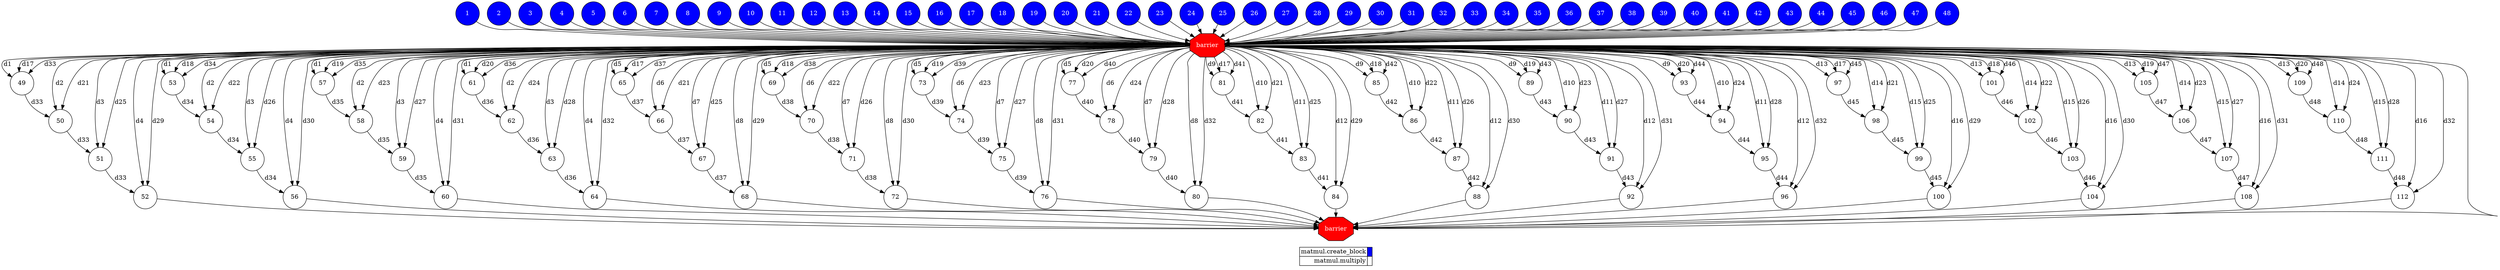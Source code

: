 digraph {
  rankdir=TB;
  labeljust="l";
  subgraph dependence_graph {
    ranksep=0.20;
    node[height=0.75];

1[shape=circle, style=filled fillcolor="#0000ff" fontcolor="#ffffff"];
2[shape=circle, style=filled fillcolor="#0000ff" fontcolor="#ffffff"];
3[shape=circle, style=filled fillcolor="#0000ff" fontcolor="#ffffff"];
4[shape=circle, style=filled fillcolor="#0000ff" fontcolor="#ffffff"];
5[shape=circle, style=filled fillcolor="#0000ff" fontcolor="#ffffff"];
6[shape=circle, style=filled fillcolor="#0000ff" fontcolor="#ffffff"];
7[shape=circle, style=filled fillcolor="#0000ff" fontcolor="#ffffff"];
8[shape=circle, style=filled fillcolor="#0000ff" fontcolor="#ffffff"];
9[shape=circle, style=filled fillcolor="#0000ff" fontcolor="#ffffff"];
10[shape=circle, style=filled fillcolor="#0000ff" fontcolor="#ffffff"];
11[shape=circle, style=filled fillcolor="#0000ff" fontcolor="#ffffff"];
12[shape=circle, style=filled fillcolor="#0000ff" fontcolor="#ffffff"];
13[shape=circle, style=filled fillcolor="#0000ff" fontcolor="#ffffff"];
14[shape=circle, style=filled fillcolor="#0000ff" fontcolor="#ffffff"];
15[shape=circle, style=filled fillcolor="#0000ff" fontcolor="#ffffff"];
16[shape=circle, style=filled fillcolor="#0000ff" fontcolor="#ffffff"];
17[shape=circle, style=filled fillcolor="#0000ff" fontcolor="#ffffff"];
18[shape=circle, style=filled fillcolor="#0000ff" fontcolor="#ffffff"];
19[shape=circle, style=filled fillcolor="#0000ff" fontcolor="#ffffff"];
20[shape=circle, style=filled fillcolor="#0000ff" fontcolor="#ffffff"];
21[shape=circle, style=filled fillcolor="#0000ff" fontcolor="#ffffff"];
22[shape=circle, style=filled fillcolor="#0000ff" fontcolor="#ffffff"];
23[shape=circle, style=filled fillcolor="#0000ff" fontcolor="#ffffff"];
24[shape=circle, style=filled fillcolor="#0000ff" fontcolor="#ffffff"];
25[shape=circle, style=filled fillcolor="#0000ff" fontcolor="#ffffff"];
26[shape=circle, style=filled fillcolor="#0000ff" fontcolor="#ffffff"];
27[shape=circle, style=filled fillcolor="#0000ff" fontcolor="#ffffff"];
28[shape=circle, style=filled fillcolor="#0000ff" fontcolor="#ffffff"];
29[shape=circle, style=filled fillcolor="#0000ff" fontcolor="#ffffff"];
30[shape=circle, style=filled fillcolor="#0000ff" fontcolor="#ffffff"];
31[shape=circle, style=filled fillcolor="#0000ff" fontcolor="#ffffff"];
32[shape=circle, style=filled fillcolor="#0000ff" fontcolor="#ffffff"];
33[shape=circle, style=filled fillcolor="#0000ff" fontcolor="#ffffff"];
34[shape=circle, style=filled fillcolor="#0000ff" fontcolor="#ffffff"];
35[shape=circle, style=filled fillcolor="#0000ff" fontcolor="#ffffff"];
36[shape=circle, style=filled fillcolor="#0000ff" fontcolor="#ffffff"];
37[shape=circle, style=filled fillcolor="#0000ff" fontcolor="#ffffff"];
38[shape=circle, style=filled fillcolor="#0000ff" fontcolor="#ffffff"];
39[shape=circle, style=filled fillcolor="#0000ff" fontcolor="#ffffff"];
40[shape=circle, style=filled fillcolor="#0000ff" fontcolor="#ffffff"];
41[shape=circle, style=filled fillcolor="#0000ff" fontcolor="#ffffff"];
42[shape=circle, style=filled fillcolor="#0000ff" fontcolor="#ffffff"];
43[shape=circle, style=filled fillcolor="#0000ff" fontcolor="#ffffff"];
44[shape=circle, style=filled fillcolor="#0000ff" fontcolor="#ffffff"];
45[shape=circle, style=filled fillcolor="#0000ff" fontcolor="#ffffff"];
46[shape=circle, style=filled fillcolor="#0000ff" fontcolor="#ffffff"];
47[shape=circle, style=filled fillcolor="#0000ff" fontcolor="#ffffff"];
48[shape=circle, style=filled fillcolor="#0000ff" fontcolor="#ffffff"];
Synchro1[label="barrier", shape=octagon, style=filled fillcolor="#ff0000" fontcolor="#FFFFFF"];
13 -> Synchro1;
38 -> Synchro1;
8 -> Synchro1;
4 -> Synchro1;
3 -> Synchro1;
1 -> Synchro1;
15 -> Synchro1;
2 -> Synchro1;
37 -> Synchro1;
7 -> Synchro1;
11 -> Synchro1;
46 -> Synchro1;
16 -> Synchro1;
28 -> Synchro1;
33 -> Synchro1;
21 -> Synchro1;
26 -> Synchro1;
43 -> Synchro1;
17 -> Synchro1;
5 -> Synchro1;
41 -> Synchro1;
22 -> Synchro1;
36 -> Synchro1;
24 -> Synchro1;
30 -> Synchro1;
35 -> Synchro1;
34 -> Synchro1;
45 -> Synchro1;
6 -> Synchro1;
19 -> Synchro1;
14 -> Synchro1;
20 -> Synchro1;
31 -> Synchro1;
40 -> Synchro1;
9 -> Synchro1;
25 -> Synchro1;
44 -> Synchro1;
10 -> Synchro1;
27 -> Synchro1;
29 -> Synchro1;
32 -> Synchro1;
47 -> Synchro1;
48 -> Synchro1;
18 -> Synchro1;
23 -> Synchro1;
39 -> Synchro1;
42 -> Synchro1;
12 -> Synchro1;
49[shape=circle, style=filled fillcolor="#ffffff" fontcolor="#000000"];
Synchro1 -> 49[ label="d1" ];
Synchro1 -> 49[ label="d17" ];
Synchro1 -> 49[ label="d33" ];
50[shape=circle, style=filled fillcolor="#ffffff" fontcolor="#000000"];
Synchro1 -> 50[ label="d2" ];
Synchro1 -> 50[ label="d21" ];
49 -> 50[ label="d33" ];
51[shape=circle, style=filled fillcolor="#ffffff" fontcolor="#000000"];
Synchro1 -> 51[ label="d3" ];
Synchro1 -> 51[ label="d25" ];
50 -> 51[ label="d33" ];
52[shape=circle, style=filled fillcolor="#ffffff" fontcolor="#000000"];
Synchro1 -> 52[ label="d4" ];
Synchro1 -> 52[ label="d29" ];
51 -> 52[ label="d33" ];
53[shape=circle, style=filled fillcolor="#ffffff" fontcolor="#000000"];
Synchro1 -> 53[ label="d1" ];
Synchro1 -> 53[ label="d18" ];
Synchro1 -> 53[ label="d34" ];
54[shape=circle, style=filled fillcolor="#ffffff" fontcolor="#000000"];
Synchro1 -> 54[ label="d2" ];
Synchro1 -> 54[ label="d22" ];
53 -> 54[ label="d34" ];
55[shape=circle, style=filled fillcolor="#ffffff" fontcolor="#000000"];
Synchro1 -> 55[ label="d3" ];
Synchro1 -> 55[ label="d26" ];
54 -> 55[ label="d34" ];
56[shape=circle, style=filled fillcolor="#ffffff" fontcolor="#000000"];
Synchro1 -> 56[ label="d4" ];
Synchro1 -> 56[ label="d30" ];
55 -> 56[ label="d34" ];
57[shape=circle, style=filled fillcolor="#ffffff" fontcolor="#000000"];
Synchro1 -> 57[ label="d1" ];
Synchro1 -> 57[ label="d19" ];
Synchro1 -> 57[ label="d35" ];
58[shape=circle, style=filled fillcolor="#ffffff" fontcolor="#000000"];
Synchro1 -> 58[ label="d2" ];
Synchro1 -> 58[ label="d23" ];
57 -> 58[ label="d35" ];
59[shape=circle, style=filled fillcolor="#ffffff" fontcolor="#000000"];
Synchro1 -> 59[ label="d3" ];
Synchro1 -> 59[ label="d27" ];
58 -> 59[ label="d35" ];
60[shape=circle, style=filled fillcolor="#ffffff" fontcolor="#000000"];
Synchro1 -> 60[ label="d4" ];
Synchro1 -> 60[ label="d31" ];
59 -> 60[ label="d35" ];
61[shape=circle, style=filled fillcolor="#ffffff" fontcolor="#000000"];
Synchro1 -> 61[ label="d1" ];
Synchro1 -> 61[ label="d20" ];
Synchro1 -> 61[ label="d36" ];
62[shape=circle, style=filled fillcolor="#ffffff" fontcolor="#000000"];
Synchro1 -> 62[ label="d2" ];
Synchro1 -> 62[ label="d24" ];
61 -> 62[ label="d36" ];
63[shape=circle, style=filled fillcolor="#ffffff" fontcolor="#000000"];
Synchro1 -> 63[ label="d3" ];
Synchro1 -> 63[ label="d28" ];
62 -> 63[ label="d36" ];
64[shape=circle, style=filled fillcolor="#ffffff" fontcolor="#000000"];
Synchro1 -> 64[ label="d4" ];
Synchro1 -> 64[ label="d32" ];
63 -> 64[ label="d36" ];
65[shape=circle, style=filled fillcolor="#ffffff" fontcolor="#000000"];
Synchro1 -> 65[ label="d5" ];
Synchro1 -> 65[ label="d17" ];
Synchro1 -> 65[ label="d37" ];
66[shape=circle, style=filled fillcolor="#ffffff" fontcolor="#000000"];
Synchro1 -> 66[ label="d6" ];
Synchro1 -> 66[ label="d21" ];
65 -> 66[ label="d37" ];
67[shape=circle, style=filled fillcolor="#ffffff" fontcolor="#000000"];
Synchro1 -> 67[ label="d7" ];
Synchro1 -> 67[ label="d25" ];
66 -> 67[ label="d37" ];
68[shape=circle, style=filled fillcolor="#ffffff" fontcolor="#000000"];
Synchro1 -> 68[ label="d8" ];
Synchro1 -> 68[ label="d29" ];
67 -> 68[ label="d37" ];
69[shape=circle, style=filled fillcolor="#ffffff" fontcolor="#000000"];
Synchro1 -> 69[ label="d5" ];
Synchro1 -> 69[ label="d18" ];
Synchro1 -> 69[ label="d38" ];
70[shape=circle, style=filled fillcolor="#ffffff" fontcolor="#000000"];
Synchro1 -> 70[ label="d6" ];
Synchro1 -> 70[ label="d22" ];
69 -> 70[ label="d38" ];
71[shape=circle, style=filled fillcolor="#ffffff" fontcolor="#000000"];
Synchro1 -> 71[ label="d7" ];
Synchro1 -> 71[ label="d26" ];
70 -> 71[ label="d38" ];
72[shape=circle, style=filled fillcolor="#ffffff" fontcolor="#000000"];
Synchro1 -> 72[ label="d8" ];
Synchro1 -> 72[ label="d30" ];
71 -> 72[ label="d38" ];
73[shape=circle, style=filled fillcolor="#ffffff" fontcolor="#000000"];
Synchro1 -> 73[ label="d5" ];
Synchro1 -> 73[ label="d19" ];
Synchro1 -> 73[ label="d39" ];
74[shape=circle, style=filled fillcolor="#ffffff" fontcolor="#000000"];
Synchro1 -> 74[ label="d6" ];
Synchro1 -> 74[ label="d23" ];
73 -> 74[ label="d39" ];
75[shape=circle, style=filled fillcolor="#ffffff" fontcolor="#000000"];
Synchro1 -> 75[ label="d7" ];
Synchro1 -> 75[ label="d27" ];
74 -> 75[ label="d39" ];
76[shape=circle, style=filled fillcolor="#ffffff" fontcolor="#000000"];
Synchro1 -> 76[ label="d8" ];
Synchro1 -> 76[ label="d31" ];
75 -> 76[ label="d39" ];
77[shape=circle, style=filled fillcolor="#ffffff" fontcolor="#000000"];
Synchro1 -> 77[ label="d5" ];
Synchro1 -> 77[ label="d20" ];
Synchro1 -> 77[ label="d40" ];
78[shape=circle, style=filled fillcolor="#ffffff" fontcolor="#000000"];
Synchro1 -> 78[ label="d6" ];
Synchro1 -> 78[ label="d24" ];
77 -> 78[ label="d40" ];
79[shape=circle, style=filled fillcolor="#ffffff" fontcolor="#000000"];
Synchro1 -> 79[ label="d7" ];
Synchro1 -> 79[ label="d28" ];
78 -> 79[ label="d40" ];
80[shape=circle, style=filled fillcolor="#ffffff" fontcolor="#000000"];
Synchro1 -> 80[ label="d8" ];
Synchro1 -> 80[ label="d32" ];
79 -> 80[ label="d40" ];
81[shape=circle, style=filled fillcolor="#ffffff" fontcolor="#000000"];
Synchro1 -> 81[ label="d9" ];
Synchro1 -> 81[ label="d17" ];
Synchro1 -> 81[ label="d41" ];
82[shape=circle, style=filled fillcolor="#ffffff" fontcolor="#000000"];
Synchro1 -> 82[ label="d10" ];
Synchro1 -> 82[ label="d21" ];
81 -> 82[ label="d41" ];
83[shape=circle, style=filled fillcolor="#ffffff" fontcolor="#000000"];
Synchro1 -> 83[ label="d11" ];
Synchro1 -> 83[ label="d25" ];
82 -> 83[ label="d41" ];
84[shape=circle, style=filled fillcolor="#ffffff" fontcolor="#000000"];
Synchro1 -> 84[ label="d12" ];
Synchro1 -> 84[ label="d29" ];
83 -> 84[ label="d41" ];
85[shape=circle, style=filled fillcolor="#ffffff" fontcolor="#000000"];
Synchro1 -> 85[ label="d9" ];
Synchro1 -> 85[ label="d18" ];
Synchro1 -> 85[ label="d42" ];
86[shape=circle, style=filled fillcolor="#ffffff" fontcolor="#000000"];
Synchro1 -> 86[ label="d10" ];
Synchro1 -> 86[ label="d22" ];
85 -> 86[ label="d42" ];
87[shape=circle, style=filled fillcolor="#ffffff" fontcolor="#000000"];
Synchro1 -> 87[ label="d11" ];
Synchro1 -> 87[ label="d26" ];
86 -> 87[ label="d42" ];
88[shape=circle, style=filled fillcolor="#ffffff" fontcolor="#000000"];
Synchro1 -> 88[ label="d12" ];
Synchro1 -> 88[ label="d30" ];
87 -> 88[ label="d42" ];
89[shape=circle, style=filled fillcolor="#ffffff" fontcolor="#000000"];
Synchro1 -> 89[ label="d9" ];
Synchro1 -> 89[ label="d19" ];
Synchro1 -> 89[ label="d43" ];
90[shape=circle, style=filled fillcolor="#ffffff" fontcolor="#000000"];
Synchro1 -> 90[ label="d10" ];
Synchro1 -> 90[ label="d23" ];
89 -> 90[ label="d43" ];
91[shape=circle, style=filled fillcolor="#ffffff" fontcolor="#000000"];
Synchro1 -> 91[ label="d11" ];
Synchro1 -> 91[ label="d27" ];
90 -> 91[ label="d43" ];
92[shape=circle, style=filled fillcolor="#ffffff" fontcolor="#000000"];
Synchro1 -> 92[ label="d12" ];
Synchro1 -> 92[ label="d31" ];
91 -> 92[ label="d43" ];
93[shape=circle, style=filled fillcolor="#ffffff" fontcolor="#000000"];
Synchro1 -> 93[ label="d9" ];
Synchro1 -> 93[ label="d20" ];
Synchro1 -> 93[ label="d44" ];
94[shape=circle, style=filled fillcolor="#ffffff" fontcolor="#000000"];
Synchro1 -> 94[ label="d10" ];
Synchro1 -> 94[ label="d24" ];
93 -> 94[ label="d44" ];
95[shape=circle, style=filled fillcolor="#ffffff" fontcolor="#000000"];
Synchro1 -> 95[ label="d11" ];
Synchro1 -> 95[ label="d28" ];
94 -> 95[ label="d44" ];
96[shape=circle, style=filled fillcolor="#ffffff" fontcolor="#000000"];
Synchro1 -> 96[ label="d12" ];
Synchro1 -> 96[ label="d32" ];
95 -> 96[ label="d44" ];
97[shape=circle, style=filled fillcolor="#ffffff" fontcolor="#000000"];
Synchro1 -> 97[ label="d13" ];
Synchro1 -> 97[ label="d17" ];
Synchro1 -> 97[ label="d45" ];
98[shape=circle, style=filled fillcolor="#ffffff" fontcolor="#000000"];
Synchro1 -> 98[ label="d14" ];
Synchro1 -> 98[ label="d21" ];
97 -> 98[ label="d45" ];
99[shape=circle, style=filled fillcolor="#ffffff" fontcolor="#000000"];
Synchro1 -> 99[ label="d15" ];
Synchro1 -> 99[ label="d25" ];
98 -> 99[ label="d45" ];
100[shape=circle, style=filled fillcolor="#ffffff" fontcolor="#000000"];
Synchro1 -> 100[ label="d16" ];
Synchro1 -> 100[ label="d29" ];
99 -> 100[ label="d45" ];
101[shape=circle, style=filled fillcolor="#ffffff" fontcolor="#000000"];
Synchro1 -> 101[ label="d13" ];
Synchro1 -> 101[ label="d18" ];
Synchro1 -> 101[ label="d46" ];
102[shape=circle, style=filled fillcolor="#ffffff" fontcolor="#000000"];
Synchro1 -> 102[ label="d14" ];
Synchro1 -> 102[ label="d22" ];
101 -> 102[ label="d46" ];
103[shape=circle, style=filled fillcolor="#ffffff" fontcolor="#000000"];
Synchro1 -> 103[ label="d15" ];
Synchro1 -> 103[ label="d26" ];
102 -> 103[ label="d46" ];
104[shape=circle, style=filled fillcolor="#ffffff" fontcolor="#000000"];
Synchro1 -> 104[ label="d16" ];
Synchro1 -> 104[ label="d30" ];
103 -> 104[ label="d46" ];
105[shape=circle, style=filled fillcolor="#ffffff" fontcolor="#000000"];
Synchro1 -> 105[ label="d13" ];
Synchro1 -> 105[ label="d19" ];
Synchro1 -> 105[ label="d47" ];
106[shape=circle, style=filled fillcolor="#ffffff" fontcolor="#000000"];
Synchro1 -> 106[ label="d14" ];
Synchro1 -> 106[ label="d23" ];
105 -> 106[ label="d47" ];
107[shape=circle, style=filled fillcolor="#ffffff" fontcolor="#000000"];
Synchro1 -> 107[ label="d15" ];
Synchro1 -> 107[ label="d27" ];
106 -> 107[ label="d47" ];
108[shape=circle, style=filled fillcolor="#ffffff" fontcolor="#000000"];
Synchro1 -> 108[ label="d16" ];
Synchro1 -> 108[ label="d31" ];
107 -> 108[ label="d47" ];
109[shape=circle, style=filled fillcolor="#ffffff" fontcolor="#000000"];
Synchro1 -> 109[ label="d13" ];
Synchro1 -> 109[ label="d20" ];
Synchro1 -> 109[ label="d48" ];
110[shape=circle, style=filled fillcolor="#ffffff" fontcolor="#000000"];
Synchro1 -> 110[ label="d14" ];
Synchro1 -> 110[ label="d24" ];
109 -> 110[ label="d48" ];
111[shape=circle, style=filled fillcolor="#ffffff" fontcolor="#000000"];
Synchro1 -> 111[ label="d15" ];
Synchro1 -> 111[ label="d28" ];
110 -> 111[ label="d48" ];
112[shape=circle, style=filled fillcolor="#ffffff" fontcolor="#000000"];
Synchro1 -> 112[ label="d16" ];
Synchro1 -> 112[ label="d32" ];
111 -> 112[ label="d48" ];
Synchro2[label="barrier", shape=octagon, style=filled fillcolor="#ff0000" fontcolor="#FFFFFF"];
Synchro1 -> Synchro2;
80 -> Synchro2;
72 -> Synchro2;
84 -> Synchro2;
108 -> Synchro2;
52 -> Synchro2;
104 -> Synchro2;
100 -> Synchro2;
88 -> Synchro2;
112 -> Synchro2;
56 -> Synchro2;
96 -> Synchro2;
68 -> Synchro2;
60 -> Synchro2;
76 -> Synchro2;
64 -> Synchro2;
92 -> Synchro2;  }
  subgraph legend {
    rank=sink;
    node [shape=plaintext, height=0.75];
    ranksep=0.20;
    label = "Legend";
    key [label=<
      <table border="0" cellpadding="2" cellspacing="0" cellborder="1">
<tr>
<td align="right">matmul.create_block</td>
<td bgcolor="#0000ff">&nbsp;</td>
</tr>
<tr>
<td align="right">matmul.multiply</td>
<td bgcolor="#ffffff">&nbsp;</td>
</tr>
      </table>
    >]
  }
}
